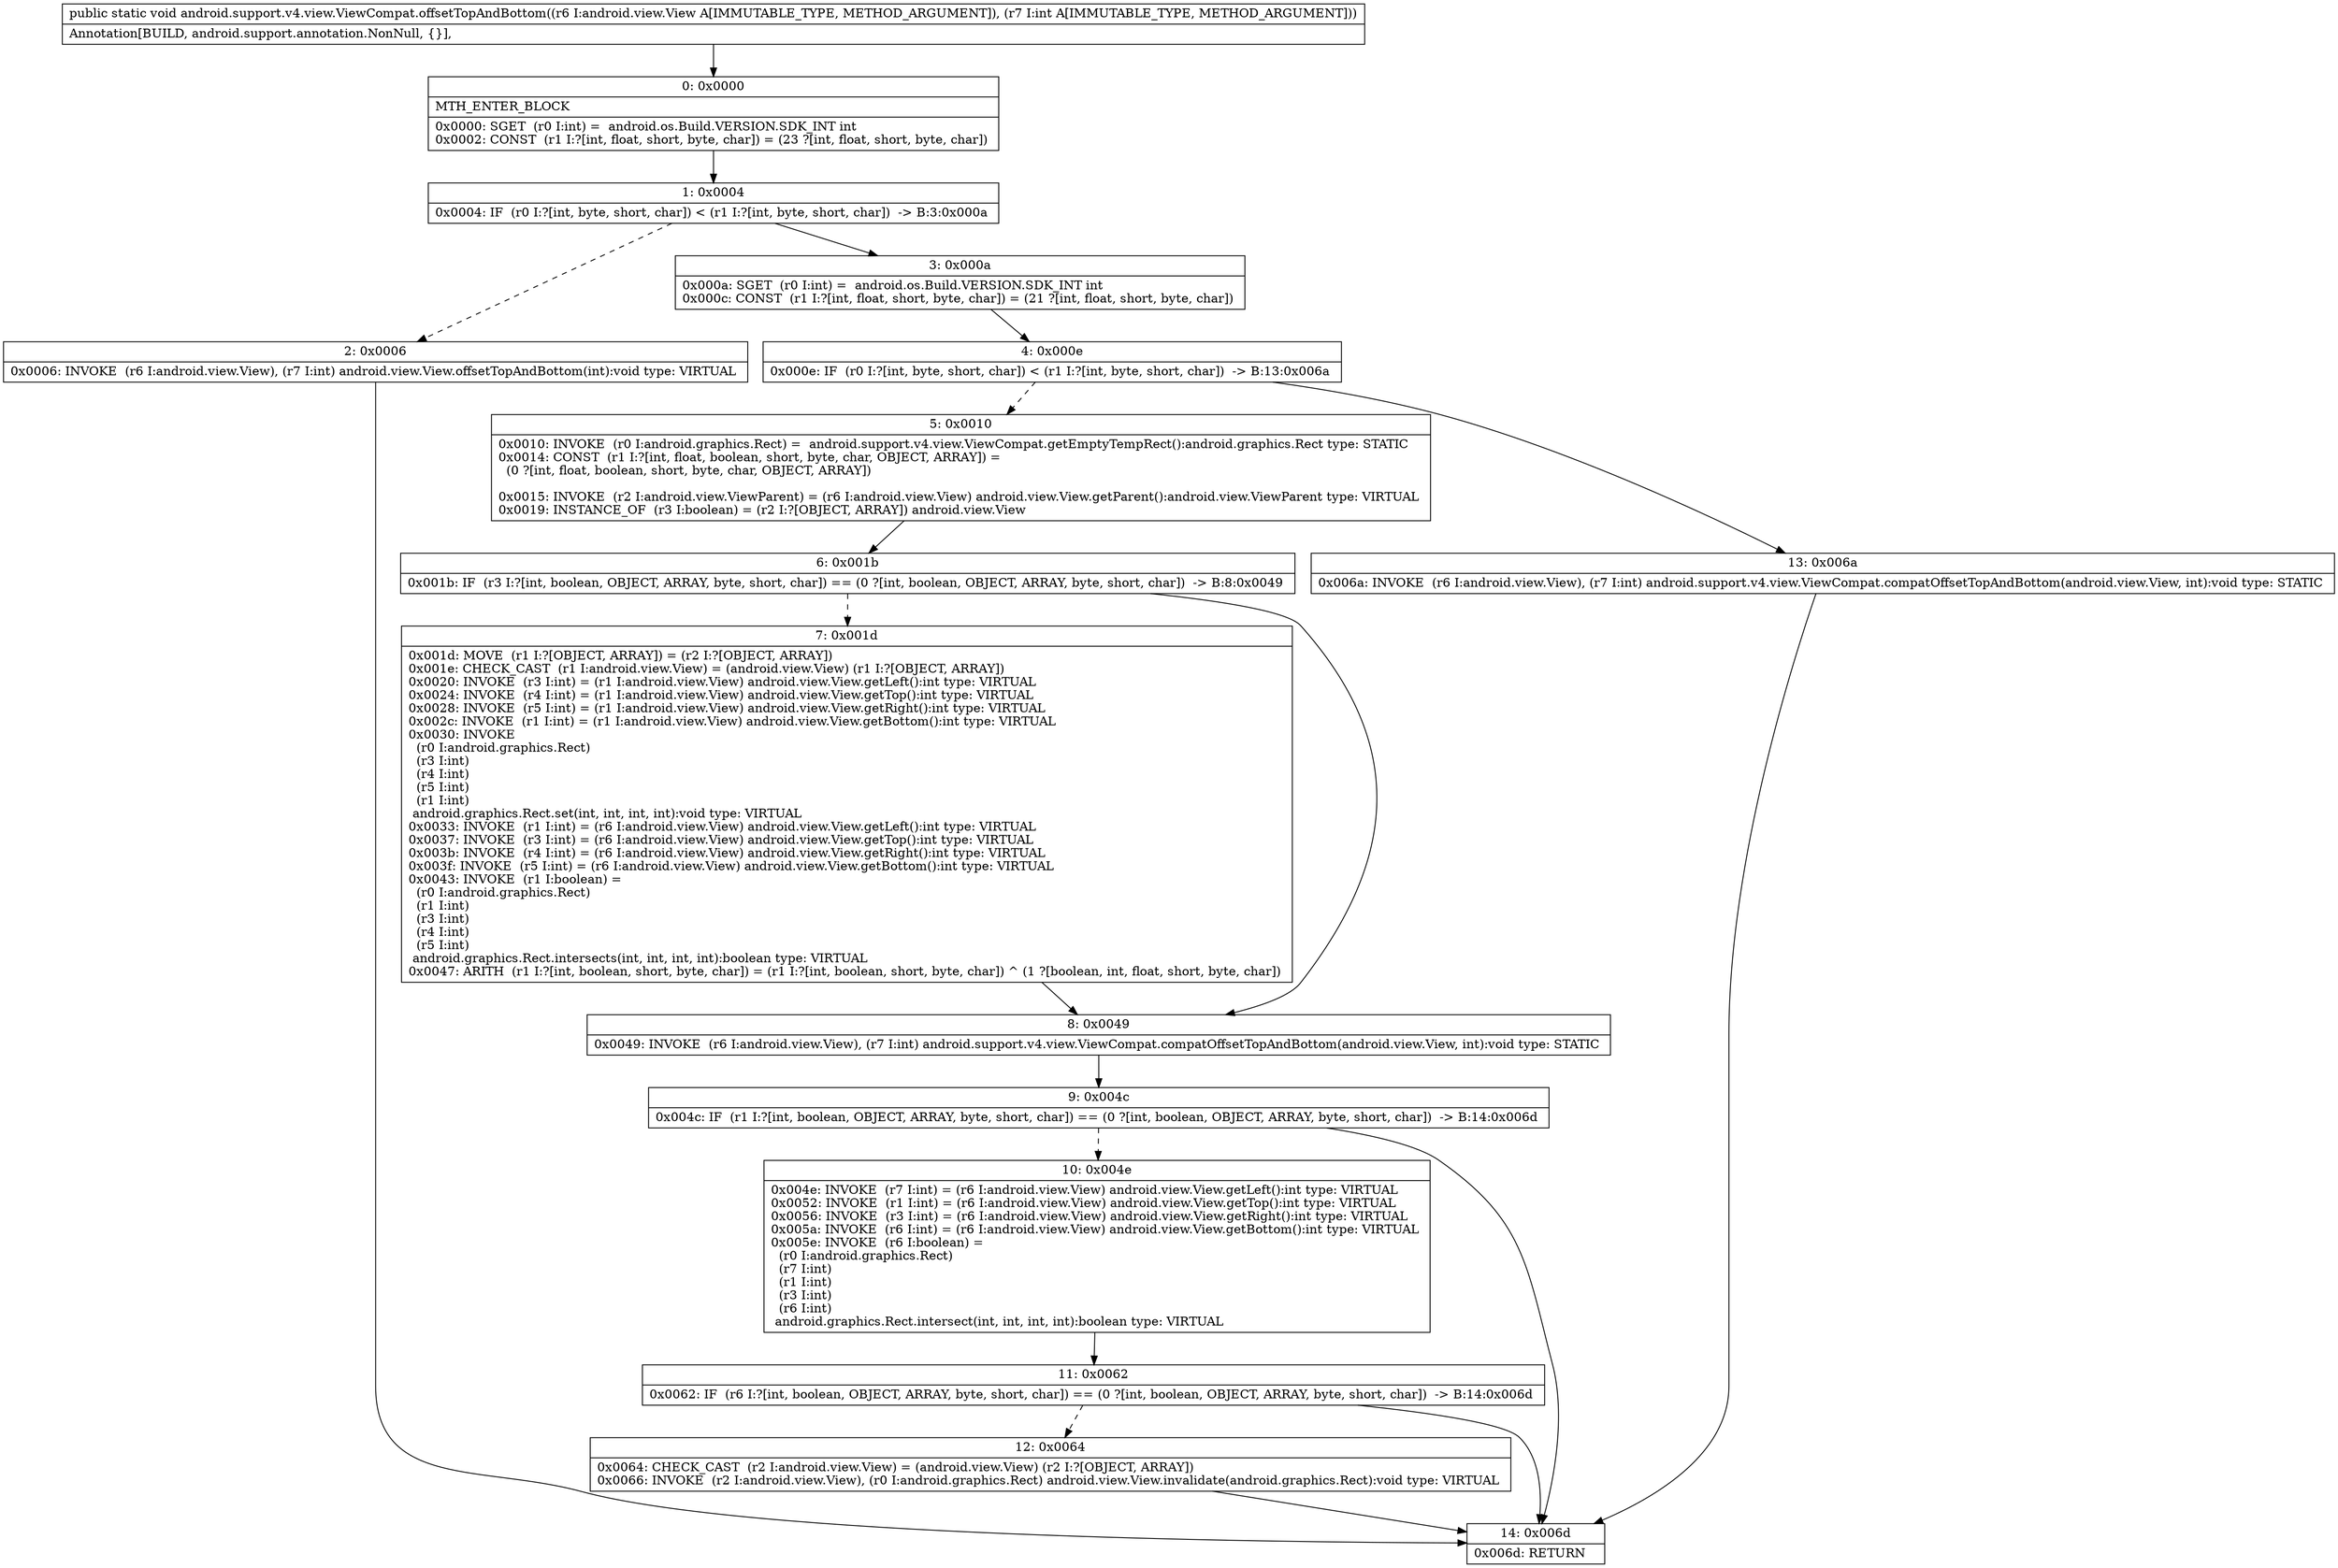 digraph "CFG forandroid.support.v4.view.ViewCompat.offsetTopAndBottom(Landroid\/view\/View;I)V" {
Node_0 [shape=record,label="{0\:\ 0x0000|MTH_ENTER_BLOCK\l|0x0000: SGET  (r0 I:int) =  android.os.Build.VERSION.SDK_INT int \l0x0002: CONST  (r1 I:?[int, float, short, byte, char]) = (23 ?[int, float, short, byte, char]) \l}"];
Node_1 [shape=record,label="{1\:\ 0x0004|0x0004: IF  (r0 I:?[int, byte, short, char]) \< (r1 I:?[int, byte, short, char])  \-\> B:3:0x000a \l}"];
Node_2 [shape=record,label="{2\:\ 0x0006|0x0006: INVOKE  (r6 I:android.view.View), (r7 I:int) android.view.View.offsetTopAndBottom(int):void type: VIRTUAL \l}"];
Node_3 [shape=record,label="{3\:\ 0x000a|0x000a: SGET  (r0 I:int) =  android.os.Build.VERSION.SDK_INT int \l0x000c: CONST  (r1 I:?[int, float, short, byte, char]) = (21 ?[int, float, short, byte, char]) \l}"];
Node_4 [shape=record,label="{4\:\ 0x000e|0x000e: IF  (r0 I:?[int, byte, short, char]) \< (r1 I:?[int, byte, short, char])  \-\> B:13:0x006a \l}"];
Node_5 [shape=record,label="{5\:\ 0x0010|0x0010: INVOKE  (r0 I:android.graphics.Rect) =  android.support.v4.view.ViewCompat.getEmptyTempRect():android.graphics.Rect type: STATIC \l0x0014: CONST  (r1 I:?[int, float, boolean, short, byte, char, OBJECT, ARRAY]) = \l  (0 ?[int, float, boolean, short, byte, char, OBJECT, ARRAY])\l \l0x0015: INVOKE  (r2 I:android.view.ViewParent) = (r6 I:android.view.View) android.view.View.getParent():android.view.ViewParent type: VIRTUAL \l0x0019: INSTANCE_OF  (r3 I:boolean) = (r2 I:?[OBJECT, ARRAY]) android.view.View \l}"];
Node_6 [shape=record,label="{6\:\ 0x001b|0x001b: IF  (r3 I:?[int, boolean, OBJECT, ARRAY, byte, short, char]) == (0 ?[int, boolean, OBJECT, ARRAY, byte, short, char])  \-\> B:8:0x0049 \l}"];
Node_7 [shape=record,label="{7\:\ 0x001d|0x001d: MOVE  (r1 I:?[OBJECT, ARRAY]) = (r2 I:?[OBJECT, ARRAY]) \l0x001e: CHECK_CAST  (r1 I:android.view.View) = (android.view.View) (r1 I:?[OBJECT, ARRAY]) \l0x0020: INVOKE  (r3 I:int) = (r1 I:android.view.View) android.view.View.getLeft():int type: VIRTUAL \l0x0024: INVOKE  (r4 I:int) = (r1 I:android.view.View) android.view.View.getTop():int type: VIRTUAL \l0x0028: INVOKE  (r5 I:int) = (r1 I:android.view.View) android.view.View.getRight():int type: VIRTUAL \l0x002c: INVOKE  (r1 I:int) = (r1 I:android.view.View) android.view.View.getBottom():int type: VIRTUAL \l0x0030: INVOKE  \l  (r0 I:android.graphics.Rect)\l  (r3 I:int)\l  (r4 I:int)\l  (r5 I:int)\l  (r1 I:int)\l android.graphics.Rect.set(int, int, int, int):void type: VIRTUAL \l0x0033: INVOKE  (r1 I:int) = (r6 I:android.view.View) android.view.View.getLeft():int type: VIRTUAL \l0x0037: INVOKE  (r3 I:int) = (r6 I:android.view.View) android.view.View.getTop():int type: VIRTUAL \l0x003b: INVOKE  (r4 I:int) = (r6 I:android.view.View) android.view.View.getRight():int type: VIRTUAL \l0x003f: INVOKE  (r5 I:int) = (r6 I:android.view.View) android.view.View.getBottom():int type: VIRTUAL \l0x0043: INVOKE  (r1 I:boolean) = \l  (r0 I:android.graphics.Rect)\l  (r1 I:int)\l  (r3 I:int)\l  (r4 I:int)\l  (r5 I:int)\l android.graphics.Rect.intersects(int, int, int, int):boolean type: VIRTUAL \l0x0047: ARITH  (r1 I:?[int, boolean, short, byte, char]) = (r1 I:?[int, boolean, short, byte, char]) ^ (1 ?[boolean, int, float, short, byte, char]) \l}"];
Node_8 [shape=record,label="{8\:\ 0x0049|0x0049: INVOKE  (r6 I:android.view.View), (r7 I:int) android.support.v4.view.ViewCompat.compatOffsetTopAndBottom(android.view.View, int):void type: STATIC \l}"];
Node_9 [shape=record,label="{9\:\ 0x004c|0x004c: IF  (r1 I:?[int, boolean, OBJECT, ARRAY, byte, short, char]) == (0 ?[int, boolean, OBJECT, ARRAY, byte, short, char])  \-\> B:14:0x006d \l}"];
Node_10 [shape=record,label="{10\:\ 0x004e|0x004e: INVOKE  (r7 I:int) = (r6 I:android.view.View) android.view.View.getLeft():int type: VIRTUAL \l0x0052: INVOKE  (r1 I:int) = (r6 I:android.view.View) android.view.View.getTop():int type: VIRTUAL \l0x0056: INVOKE  (r3 I:int) = (r6 I:android.view.View) android.view.View.getRight():int type: VIRTUAL \l0x005a: INVOKE  (r6 I:int) = (r6 I:android.view.View) android.view.View.getBottom():int type: VIRTUAL \l0x005e: INVOKE  (r6 I:boolean) = \l  (r0 I:android.graphics.Rect)\l  (r7 I:int)\l  (r1 I:int)\l  (r3 I:int)\l  (r6 I:int)\l android.graphics.Rect.intersect(int, int, int, int):boolean type: VIRTUAL \l}"];
Node_11 [shape=record,label="{11\:\ 0x0062|0x0062: IF  (r6 I:?[int, boolean, OBJECT, ARRAY, byte, short, char]) == (0 ?[int, boolean, OBJECT, ARRAY, byte, short, char])  \-\> B:14:0x006d \l}"];
Node_12 [shape=record,label="{12\:\ 0x0064|0x0064: CHECK_CAST  (r2 I:android.view.View) = (android.view.View) (r2 I:?[OBJECT, ARRAY]) \l0x0066: INVOKE  (r2 I:android.view.View), (r0 I:android.graphics.Rect) android.view.View.invalidate(android.graphics.Rect):void type: VIRTUAL \l}"];
Node_13 [shape=record,label="{13\:\ 0x006a|0x006a: INVOKE  (r6 I:android.view.View), (r7 I:int) android.support.v4.view.ViewCompat.compatOffsetTopAndBottom(android.view.View, int):void type: STATIC \l}"];
Node_14 [shape=record,label="{14\:\ 0x006d|0x006d: RETURN   \l}"];
MethodNode[shape=record,label="{public static void android.support.v4.view.ViewCompat.offsetTopAndBottom((r6 I:android.view.View A[IMMUTABLE_TYPE, METHOD_ARGUMENT]), (r7 I:int A[IMMUTABLE_TYPE, METHOD_ARGUMENT]))  | Annotation[BUILD, android.support.annotation.NonNull, \{\}], \l}"];
MethodNode -> Node_0;
Node_0 -> Node_1;
Node_1 -> Node_2[style=dashed];
Node_1 -> Node_3;
Node_2 -> Node_14;
Node_3 -> Node_4;
Node_4 -> Node_5[style=dashed];
Node_4 -> Node_13;
Node_5 -> Node_6;
Node_6 -> Node_7[style=dashed];
Node_6 -> Node_8;
Node_7 -> Node_8;
Node_8 -> Node_9;
Node_9 -> Node_10[style=dashed];
Node_9 -> Node_14;
Node_10 -> Node_11;
Node_11 -> Node_12[style=dashed];
Node_11 -> Node_14;
Node_12 -> Node_14;
Node_13 -> Node_14;
}

